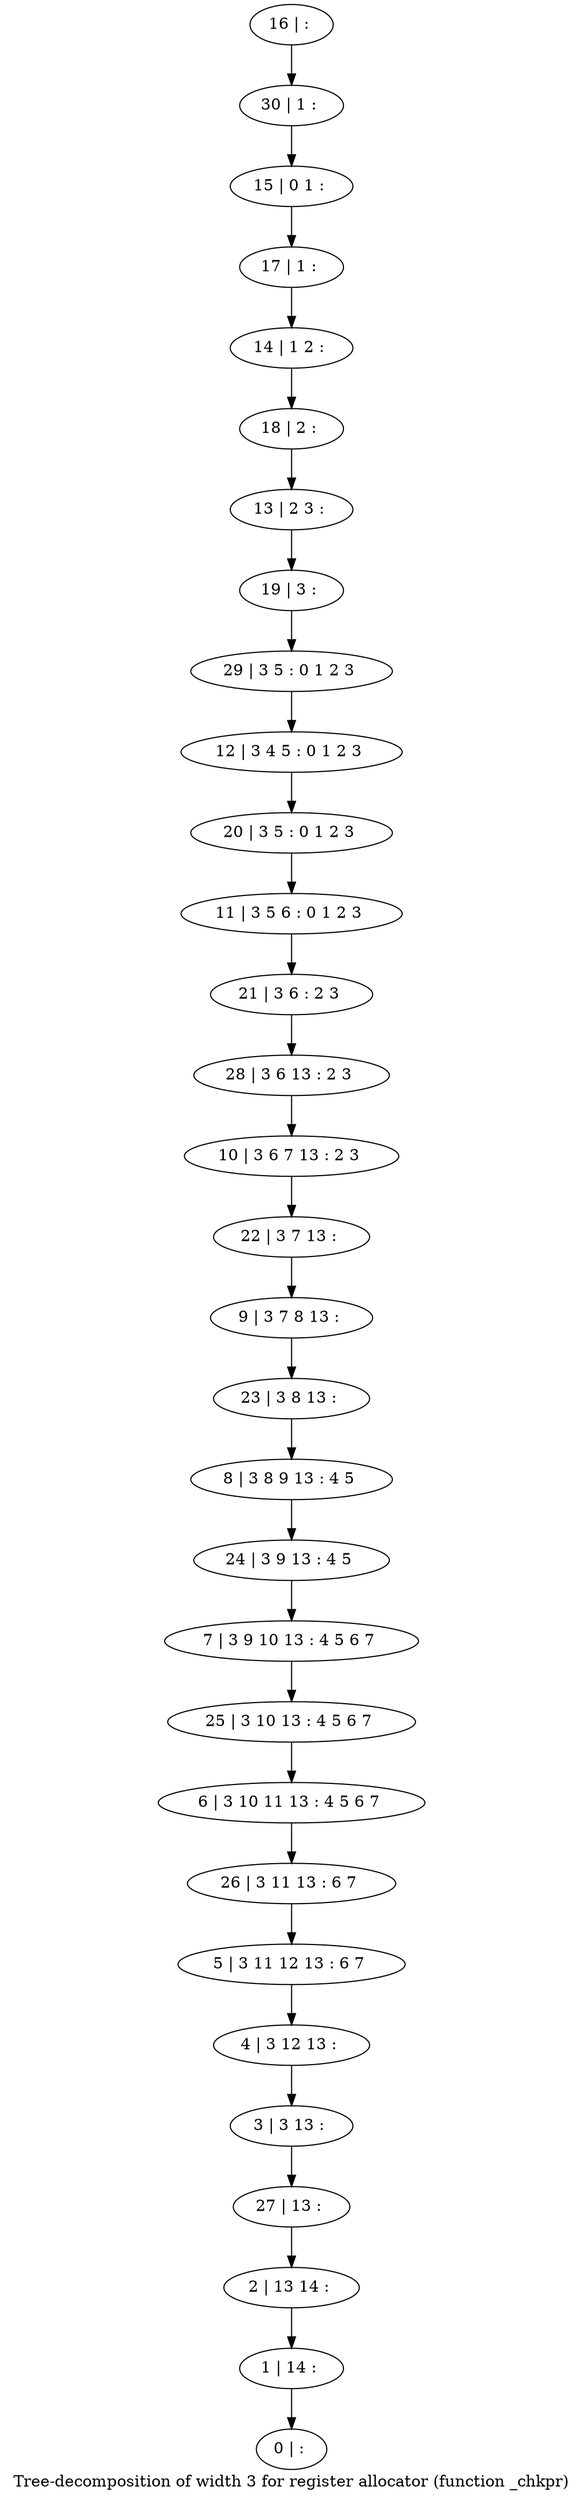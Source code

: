 digraph G {
graph [label="Tree-decomposition of width 3 for register allocator (function _chkpr)"]
0[label="0 | : "];
1[label="1 | 14 : "];
2[label="2 | 13 14 : "];
3[label="3 | 3 13 : "];
4[label="4 | 3 12 13 : "];
5[label="5 | 3 11 12 13 : 6 7 "];
6[label="6 | 3 10 11 13 : 4 5 6 7 "];
7[label="7 | 3 9 10 13 : 4 5 6 7 "];
8[label="8 | 3 8 9 13 : 4 5 "];
9[label="9 | 3 7 8 13 : "];
10[label="10 | 3 6 7 13 : 2 3 "];
11[label="11 | 3 5 6 : 0 1 2 3 "];
12[label="12 | 3 4 5 : 0 1 2 3 "];
13[label="13 | 2 3 : "];
14[label="14 | 1 2 : "];
15[label="15 | 0 1 : "];
16[label="16 | : "];
17[label="17 | 1 : "];
18[label="18 | 2 : "];
19[label="19 | 3 : "];
20[label="20 | 3 5 : 0 1 2 3 "];
21[label="21 | 3 6 : 2 3 "];
22[label="22 | 3 7 13 : "];
23[label="23 | 3 8 13 : "];
24[label="24 | 3 9 13 : 4 5 "];
25[label="25 | 3 10 13 : 4 5 6 7 "];
26[label="26 | 3 11 13 : 6 7 "];
27[label="27 | 13 : "];
28[label="28 | 3 6 13 : 2 3 "];
29[label="29 | 3 5 : 0 1 2 3 "];
30[label="30 | 1 : "];
16->30 ;
30->15 ;
15->17 ;
17->14 ;
14->18 ;
18->13 ;
13->19 ;
19->29 ;
29->12 ;
12->20 ;
20->11 ;
11->21 ;
21->28 ;
28->10 ;
10->22 ;
22->9 ;
9->23 ;
23->8 ;
8->24 ;
24->7 ;
7->25 ;
25->6 ;
6->26 ;
26->5 ;
5->4 ;
4->3 ;
3->27 ;
27->2 ;
2->1 ;
1->0 ;
}
